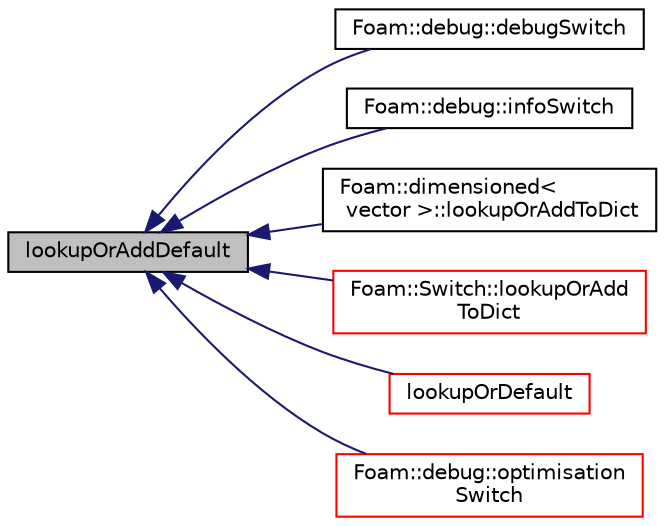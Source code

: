 digraph "lookupOrAddDefault"
{
  bgcolor="transparent";
  edge [fontname="Helvetica",fontsize="10",labelfontname="Helvetica",labelfontsize="10"];
  node [fontname="Helvetica",fontsize="10",shape=record];
  rankdir="LR";
  Node17472 [label="lookupOrAddDefault",height=0.2,width=0.4,color="black", fillcolor="grey75", style="filled", fontcolor="black"];
  Node17472 -> Node17473 [dir="back",color="midnightblue",fontsize="10",style="solid",fontname="Helvetica"];
  Node17473 [label="Foam::debug::debugSwitch",height=0.2,width=0.4,color="black",URL="$a21894.html#a8f56fbac8396e01fc88f8a299cdaf5df",tooltip="Lookup debug switch or add default value. "];
  Node17472 -> Node17474 [dir="back",color="midnightblue",fontsize="10",style="solid",fontname="Helvetica"];
  Node17474 [label="Foam::debug::infoSwitch",height=0.2,width=0.4,color="black",URL="$a21894.html#a921eb74f68fa6fe03388d001d1583be2",tooltip="Lookup info switch or add default value. "];
  Node17472 -> Node17475 [dir="back",color="midnightblue",fontsize="10",style="solid",fontname="Helvetica"];
  Node17475 [label="Foam::dimensioned\<\l vector \>::lookupOrAddToDict",height=0.2,width=0.4,color="black",URL="$a27473.html#a285e5cb8ab9a13694f6acd3b38b0dfbd",tooltip="Construct from dictionary, with default value. "];
  Node17472 -> Node17476 [dir="back",color="midnightblue",fontsize="10",style="solid",fontname="Helvetica"];
  Node17476 [label="Foam::Switch::lookupOrAdd\lToDict",height=0.2,width=0.4,color="red",URL="$a28781.html#a24caaa26f9e0b5b65e0fac0bc0a63d62",tooltip="Construct from dictionary, supplying default value so that if the. "];
  Node17472 -> Node17478 [dir="back",color="midnightblue",fontsize="10",style="solid",fontname="Helvetica"];
  Node17478 [label="lookupOrDefault",height=0.2,width=0.4,color="red",URL="$a27129.html#a69ee064dcc6d649df523e02e5c242922",tooltip="Find and return a T,. "];
  Node17472 -> Node19403 [dir="back",color="midnightblue",fontsize="10",style="solid",fontname="Helvetica"];
  Node19403 [label="Foam::debug::optimisation\lSwitch",height=0.2,width=0.4,color="red",URL="$a21894.html#a941b7b97be4a01c2b9ea971db69f36cf",tooltip="Lookup optimisation switch or add default value. "];
}
